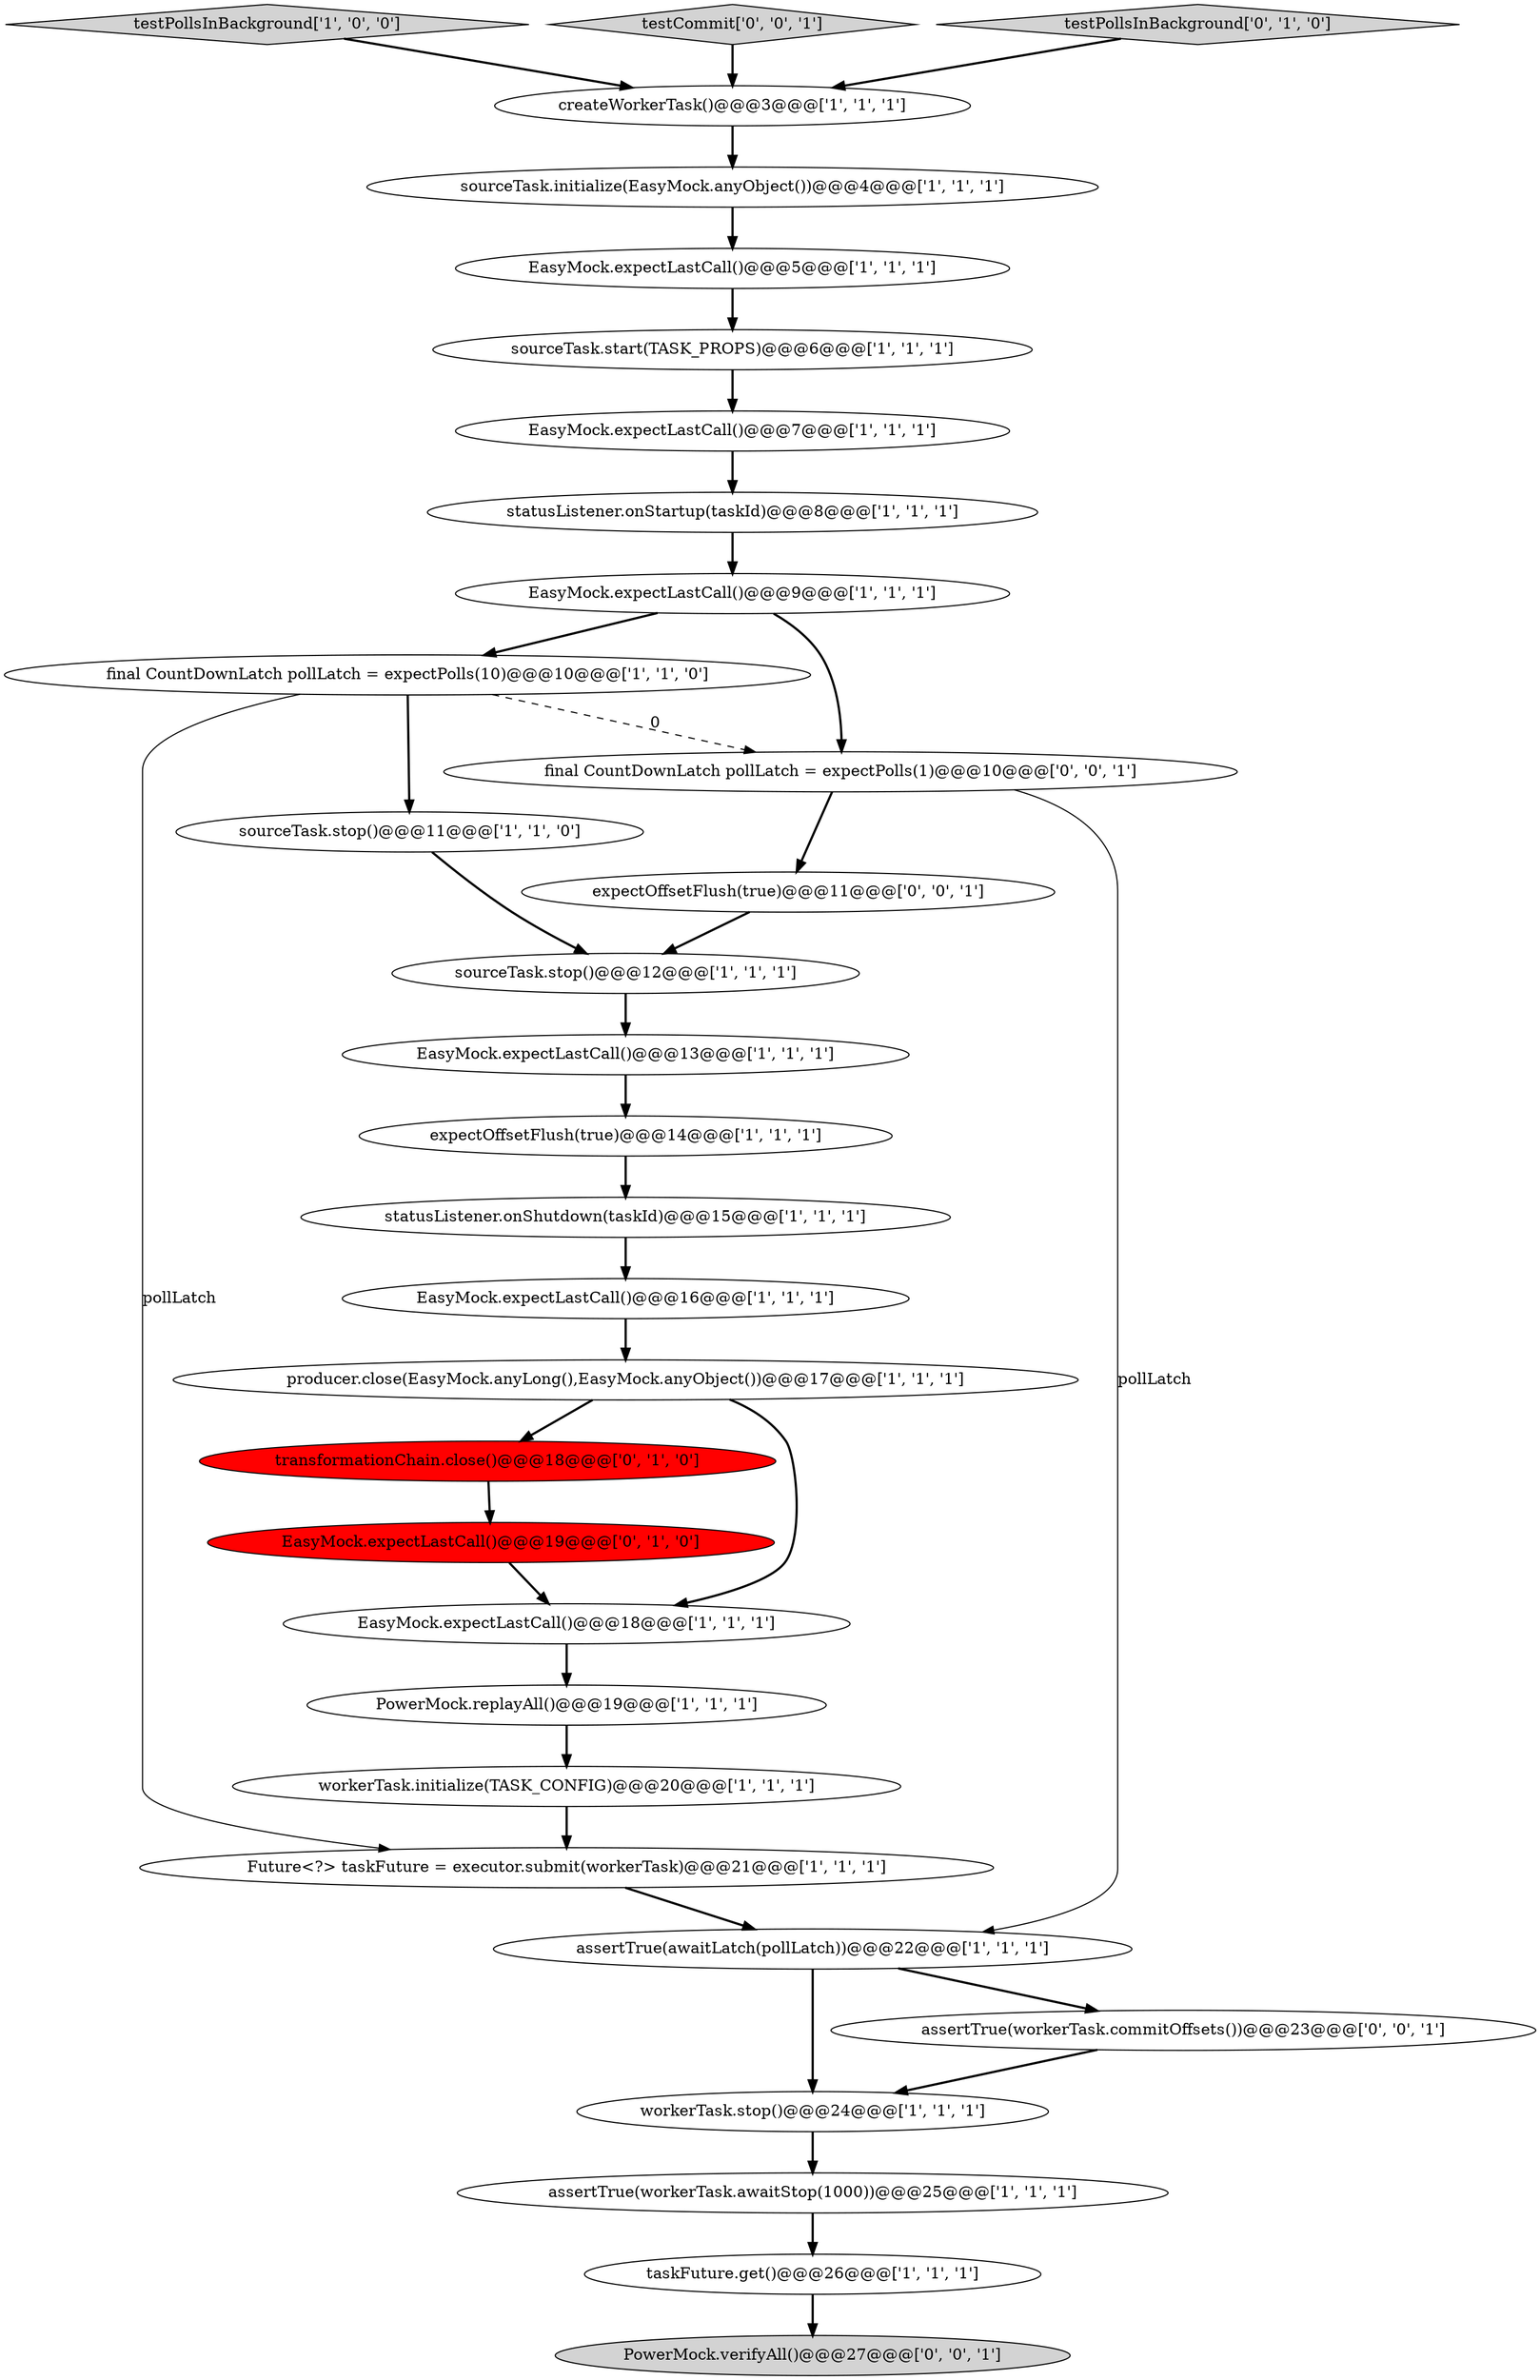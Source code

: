 digraph {
7 [style = filled, label = "EasyMock.expectLastCall()@@@18@@@['1', '1', '1']", fillcolor = white, shape = ellipse image = "AAA0AAABBB1BBB"];
1 [style = filled, label = "sourceTask.stop()@@@12@@@['1', '1', '1']", fillcolor = white, shape = ellipse image = "AAA0AAABBB1BBB"];
31 [style = filled, label = "final CountDownLatch pollLatch = expectPolls(1)@@@10@@@['0', '0', '1']", fillcolor = white, shape = ellipse image = "AAA0AAABBB3BBB"];
9 [style = filled, label = "EasyMock.expectLastCall()@@@16@@@['1', '1', '1']", fillcolor = white, shape = ellipse image = "AAA0AAABBB1BBB"];
11 [style = filled, label = "assertTrue(workerTask.awaitStop(1000))@@@25@@@['1', '1', '1']", fillcolor = white, shape = ellipse image = "AAA0AAABBB1BBB"];
24 [style = filled, label = "transformationChain.close()@@@18@@@['0', '1', '0']", fillcolor = red, shape = ellipse image = "AAA1AAABBB2BBB"];
20 [style = filled, label = "PowerMock.replayAll()@@@19@@@['1', '1', '1']", fillcolor = white, shape = ellipse image = "AAA0AAABBB1BBB"];
5 [style = filled, label = "EasyMock.expectLastCall()@@@5@@@['1', '1', '1']", fillcolor = white, shape = ellipse image = "AAA0AAABBB1BBB"];
4 [style = filled, label = "testPollsInBackground['1', '0', '0']", fillcolor = lightgray, shape = diamond image = "AAA0AAABBB1BBB"];
28 [style = filled, label = "PowerMock.verifyAll()@@@27@@@['0', '0', '1']", fillcolor = lightgray, shape = ellipse image = "AAA0AAABBB3BBB"];
17 [style = filled, label = "sourceTask.initialize(EasyMock.anyObject())@@@4@@@['1', '1', '1']", fillcolor = white, shape = ellipse image = "AAA0AAABBB1BBB"];
21 [style = filled, label = "Future<?> taskFuture = executor.submit(workerTask)@@@21@@@['1', '1', '1']", fillcolor = white, shape = ellipse image = "AAA0AAABBB1BBB"];
14 [style = filled, label = "statusListener.onStartup(taskId)@@@8@@@['1', '1', '1']", fillcolor = white, shape = ellipse image = "AAA0AAABBB1BBB"];
2 [style = filled, label = "expectOffsetFlush(true)@@@14@@@['1', '1', '1']", fillcolor = white, shape = ellipse image = "AAA0AAABBB1BBB"];
30 [style = filled, label = "expectOffsetFlush(true)@@@11@@@['0', '0', '1']", fillcolor = white, shape = ellipse image = "AAA0AAABBB3BBB"];
23 [style = filled, label = "workerTask.stop()@@@24@@@['1', '1', '1']", fillcolor = white, shape = ellipse image = "AAA0AAABBB1BBB"];
29 [style = filled, label = "testCommit['0', '0', '1']", fillcolor = lightgray, shape = diamond image = "AAA0AAABBB3BBB"];
27 [style = filled, label = "assertTrue(workerTask.commitOffsets())@@@23@@@['0', '0', '1']", fillcolor = white, shape = ellipse image = "AAA0AAABBB3BBB"];
13 [style = filled, label = "taskFuture.get()@@@26@@@['1', '1', '1']", fillcolor = white, shape = ellipse image = "AAA0AAABBB1BBB"];
3 [style = filled, label = "EasyMock.expectLastCall()@@@9@@@['1', '1', '1']", fillcolor = white, shape = ellipse image = "AAA0AAABBB1BBB"];
19 [style = filled, label = "workerTask.initialize(TASK_CONFIG)@@@20@@@['1', '1', '1']", fillcolor = white, shape = ellipse image = "AAA0AAABBB1BBB"];
15 [style = filled, label = "createWorkerTask()@@@3@@@['1', '1', '1']", fillcolor = white, shape = ellipse image = "AAA0AAABBB1BBB"];
6 [style = filled, label = "sourceTask.stop()@@@11@@@['1', '1', '0']", fillcolor = white, shape = ellipse image = "AAA0AAABBB1BBB"];
0 [style = filled, label = "EasyMock.expectLastCall()@@@13@@@['1', '1', '1']", fillcolor = white, shape = ellipse image = "AAA0AAABBB1BBB"];
12 [style = filled, label = "statusListener.onShutdown(taskId)@@@15@@@['1', '1', '1']", fillcolor = white, shape = ellipse image = "AAA0AAABBB1BBB"];
22 [style = filled, label = "assertTrue(awaitLatch(pollLatch))@@@22@@@['1', '1', '1']", fillcolor = white, shape = ellipse image = "AAA0AAABBB1BBB"];
25 [style = filled, label = "testPollsInBackground['0', '1', '0']", fillcolor = lightgray, shape = diamond image = "AAA0AAABBB2BBB"];
26 [style = filled, label = "EasyMock.expectLastCall()@@@19@@@['0', '1', '0']", fillcolor = red, shape = ellipse image = "AAA1AAABBB2BBB"];
10 [style = filled, label = "final CountDownLatch pollLatch = expectPolls(10)@@@10@@@['1', '1', '0']", fillcolor = white, shape = ellipse image = "AAA0AAABBB1BBB"];
8 [style = filled, label = "EasyMock.expectLastCall()@@@7@@@['1', '1', '1']", fillcolor = white, shape = ellipse image = "AAA0AAABBB1BBB"];
18 [style = filled, label = "producer.close(EasyMock.anyLong(),EasyMock.anyObject())@@@17@@@['1', '1', '1']", fillcolor = white, shape = ellipse image = "AAA0AAABBB1BBB"];
16 [style = filled, label = "sourceTask.start(TASK_PROPS)@@@6@@@['1', '1', '1']", fillcolor = white, shape = ellipse image = "AAA0AAABBB1BBB"];
14->3 [style = bold, label=""];
29->15 [style = bold, label=""];
17->5 [style = bold, label=""];
31->22 [style = solid, label="pollLatch"];
18->24 [style = bold, label=""];
26->7 [style = bold, label=""];
30->1 [style = bold, label=""];
16->8 [style = bold, label=""];
3->31 [style = bold, label=""];
0->2 [style = bold, label=""];
4->15 [style = bold, label=""];
10->31 [style = dashed, label="0"];
8->14 [style = bold, label=""];
1->0 [style = bold, label=""];
7->20 [style = bold, label=""];
12->9 [style = bold, label=""];
22->23 [style = bold, label=""];
10->6 [style = bold, label=""];
2->12 [style = bold, label=""];
5->16 [style = bold, label=""];
3->10 [style = bold, label=""];
6->1 [style = bold, label=""];
24->26 [style = bold, label=""];
15->17 [style = bold, label=""];
9->18 [style = bold, label=""];
22->27 [style = bold, label=""];
21->22 [style = bold, label=""];
11->13 [style = bold, label=""];
31->30 [style = bold, label=""];
25->15 [style = bold, label=""];
27->23 [style = bold, label=""];
23->11 [style = bold, label=""];
18->7 [style = bold, label=""];
20->19 [style = bold, label=""];
10->21 [style = solid, label="pollLatch"];
13->28 [style = bold, label=""];
19->21 [style = bold, label=""];
}
